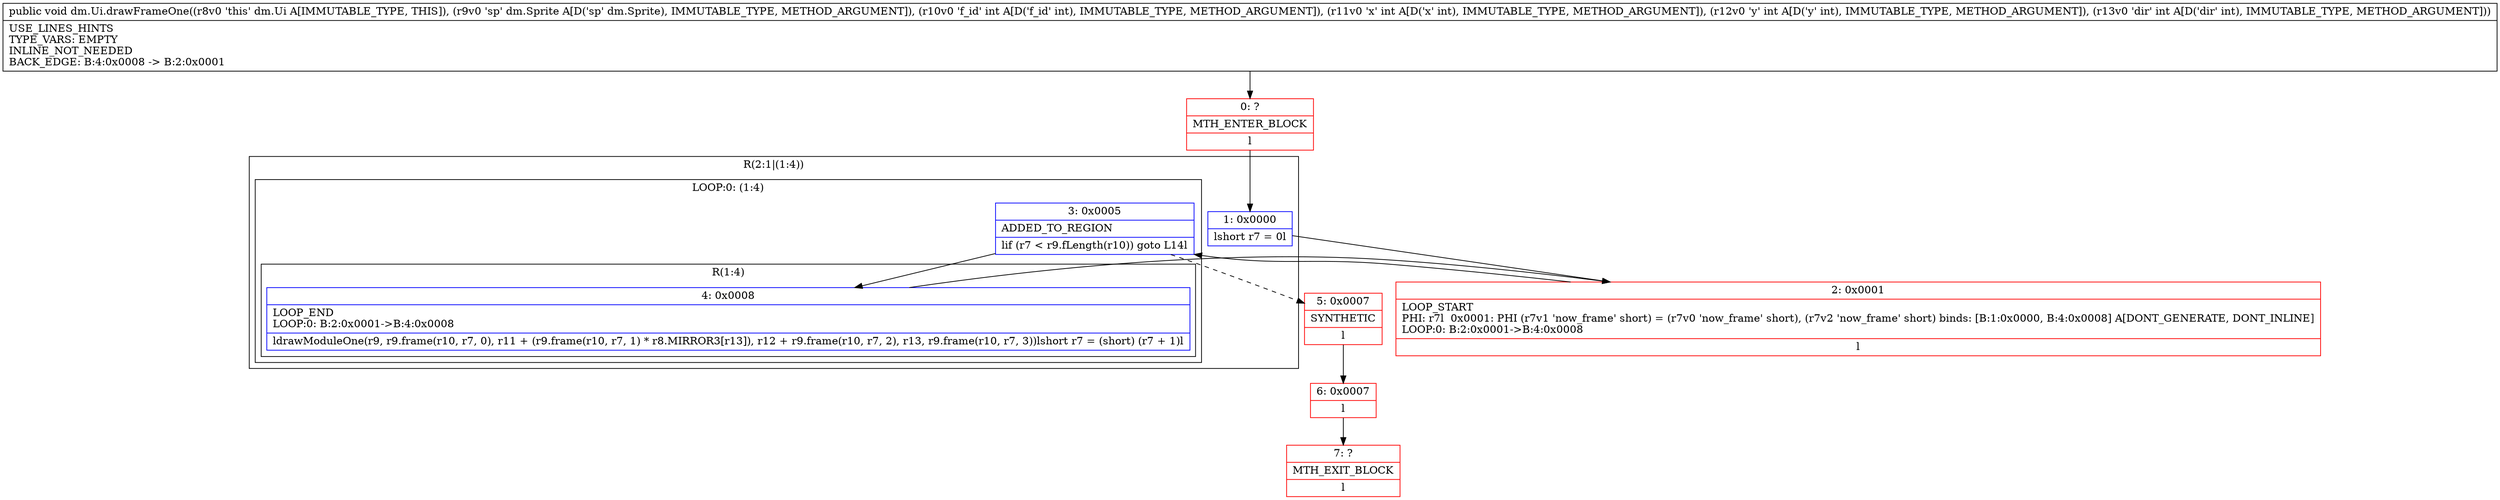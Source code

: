 digraph "CFG fordm.Ui.drawFrameOne(Ldm\/Sprite;IIII)V" {
subgraph cluster_Region_1241854212 {
label = "R(2:1|(1:4))";
node [shape=record,color=blue];
Node_1 [shape=record,label="{1\:\ 0x0000|lshort r7 = 0l}"];
subgraph cluster_LoopRegion_700271963 {
label = "LOOP:0: (1:4)";
node [shape=record,color=blue];
Node_3 [shape=record,label="{3\:\ 0x0005|ADDED_TO_REGION\l|lif (r7 \< r9.fLength(r10)) goto L14l}"];
subgraph cluster_Region_1417119605 {
label = "R(1:4)";
node [shape=record,color=blue];
Node_4 [shape=record,label="{4\:\ 0x0008|LOOP_END\lLOOP:0: B:2:0x0001\-\>B:4:0x0008\l|ldrawModuleOne(r9, r9.frame(r10, r7, 0), r11 + (r9.frame(r10, r7, 1) * r8.MIRROR3[r13]), r12 + r9.frame(r10, r7, 2), r13, r9.frame(r10, r7, 3))lshort r7 = (short) (r7 + 1)l}"];
}
}
}
Node_0 [shape=record,color=red,label="{0\:\ ?|MTH_ENTER_BLOCK\l|l}"];
Node_2 [shape=record,color=red,label="{2\:\ 0x0001|LOOP_START\lPHI: r7l  0x0001: PHI (r7v1 'now_frame' short) = (r7v0 'now_frame' short), (r7v2 'now_frame' short) binds: [B:1:0x0000, B:4:0x0008] A[DONT_GENERATE, DONT_INLINE]\lLOOP:0: B:2:0x0001\-\>B:4:0x0008\l|l}"];
Node_5 [shape=record,color=red,label="{5\:\ 0x0007|SYNTHETIC\l|l}"];
Node_6 [shape=record,color=red,label="{6\:\ 0x0007|l}"];
Node_7 [shape=record,color=red,label="{7\:\ ?|MTH_EXIT_BLOCK\l|l}"];
MethodNode[shape=record,label="{public void dm.Ui.drawFrameOne((r8v0 'this' dm.Ui A[IMMUTABLE_TYPE, THIS]), (r9v0 'sp' dm.Sprite A[D('sp' dm.Sprite), IMMUTABLE_TYPE, METHOD_ARGUMENT]), (r10v0 'f_id' int A[D('f_id' int), IMMUTABLE_TYPE, METHOD_ARGUMENT]), (r11v0 'x' int A[D('x' int), IMMUTABLE_TYPE, METHOD_ARGUMENT]), (r12v0 'y' int A[D('y' int), IMMUTABLE_TYPE, METHOD_ARGUMENT]), (r13v0 'dir' int A[D('dir' int), IMMUTABLE_TYPE, METHOD_ARGUMENT]))  | USE_LINES_HINTS\lTYPE_VARS: EMPTY\lINLINE_NOT_NEEDED\lBACK_EDGE: B:4:0x0008 \-\> B:2:0x0001\l}"];
MethodNode -> Node_0;
Node_1 -> Node_2;
Node_3 -> Node_4;
Node_3 -> Node_5[style=dashed];
Node_4 -> Node_2;
Node_0 -> Node_1;
Node_2 -> Node_3;
Node_5 -> Node_6;
Node_6 -> Node_7;
}

